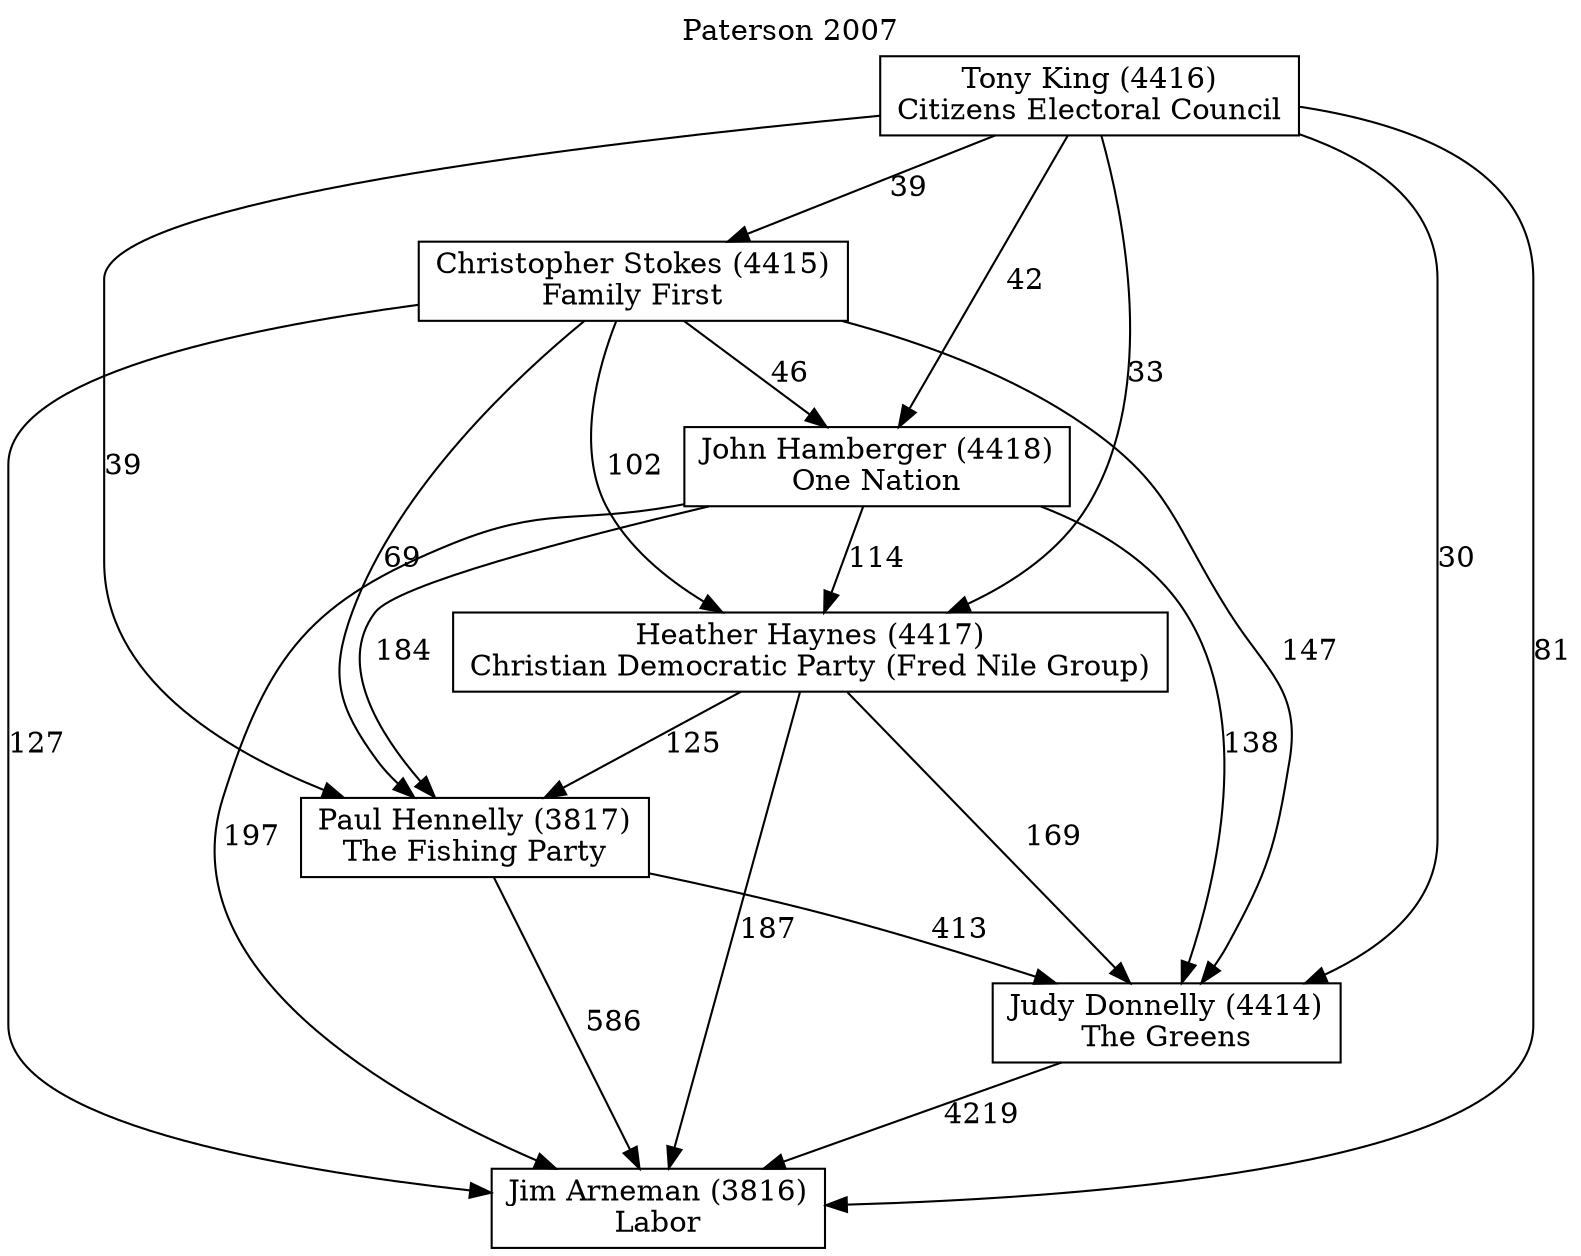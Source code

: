 // House preference flow
digraph "Jim Arneman (3816)_Paterson_2007" {
	graph [label="Paterson 2007" labelloc=t mclimit=10]
	node [shape=box]
	"Christopher Stokes (4415)" [label="Christopher Stokes (4415)
Family First"]
	"Heather Haynes (4417)" [label="Heather Haynes (4417)
Christian Democratic Party (Fred Nile Group)"]
	"Jim Arneman (3816)" [label="Jim Arneman (3816)
Labor"]
	"John Hamberger (4418)" [label="John Hamberger (4418)
One Nation"]
	"Judy Donnelly (4414)" [label="Judy Donnelly (4414)
The Greens"]
	"Paul Hennelly (3817)" [label="Paul Hennelly (3817)
The Fishing Party"]
	"Tony King (4416)" [label="Tony King (4416)
Citizens Electoral Council"]
	"Christopher Stokes (4415)" -> "Heather Haynes (4417)" [label=102]
	"Christopher Stokes (4415)" -> "Jim Arneman (3816)" [label=127]
	"Christopher Stokes (4415)" -> "John Hamberger (4418)" [label=46]
	"Christopher Stokes (4415)" -> "Judy Donnelly (4414)" [label=147]
	"Christopher Stokes (4415)" -> "Paul Hennelly (3817)" [label=69]
	"Heather Haynes (4417)" -> "Jim Arneman (3816)" [label=187]
	"Heather Haynes (4417)" -> "Judy Donnelly (4414)" [label=169]
	"Heather Haynes (4417)" -> "Paul Hennelly (3817)" [label=125]
	"John Hamberger (4418)" -> "Heather Haynes (4417)" [label=114]
	"John Hamberger (4418)" -> "Jim Arneman (3816)" [label=197]
	"John Hamberger (4418)" -> "Judy Donnelly (4414)" [label=138]
	"John Hamberger (4418)" -> "Paul Hennelly (3817)" [label=184]
	"Judy Donnelly (4414)" -> "Jim Arneman (3816)" [label=4219]
	"Paul Hennelly (3817)" -> "Jim Arneman (3816)" [label=586]
	"Paul Hennelly (3817)" -> "Judy Donnelly (4414)" [label=413]
	"Tony King (4416)" -> "Christopher Stokes (4415)" [label=39]
	"Tony King (4416)" -> "Heather Haynes (4417)" [label=33]
	"Tony King (4416)" -> "Jim Arneman (3816)" [label=81]
	"Tony King (4416)" -> "John Hamberger (4418)" [label=42]
	"Tony King (4416)" -> "Judy Donnelly (4414)" [label=30]
	"Tony King (4416)" -> "Paul Hennelly (3817)" [label=39]
}
